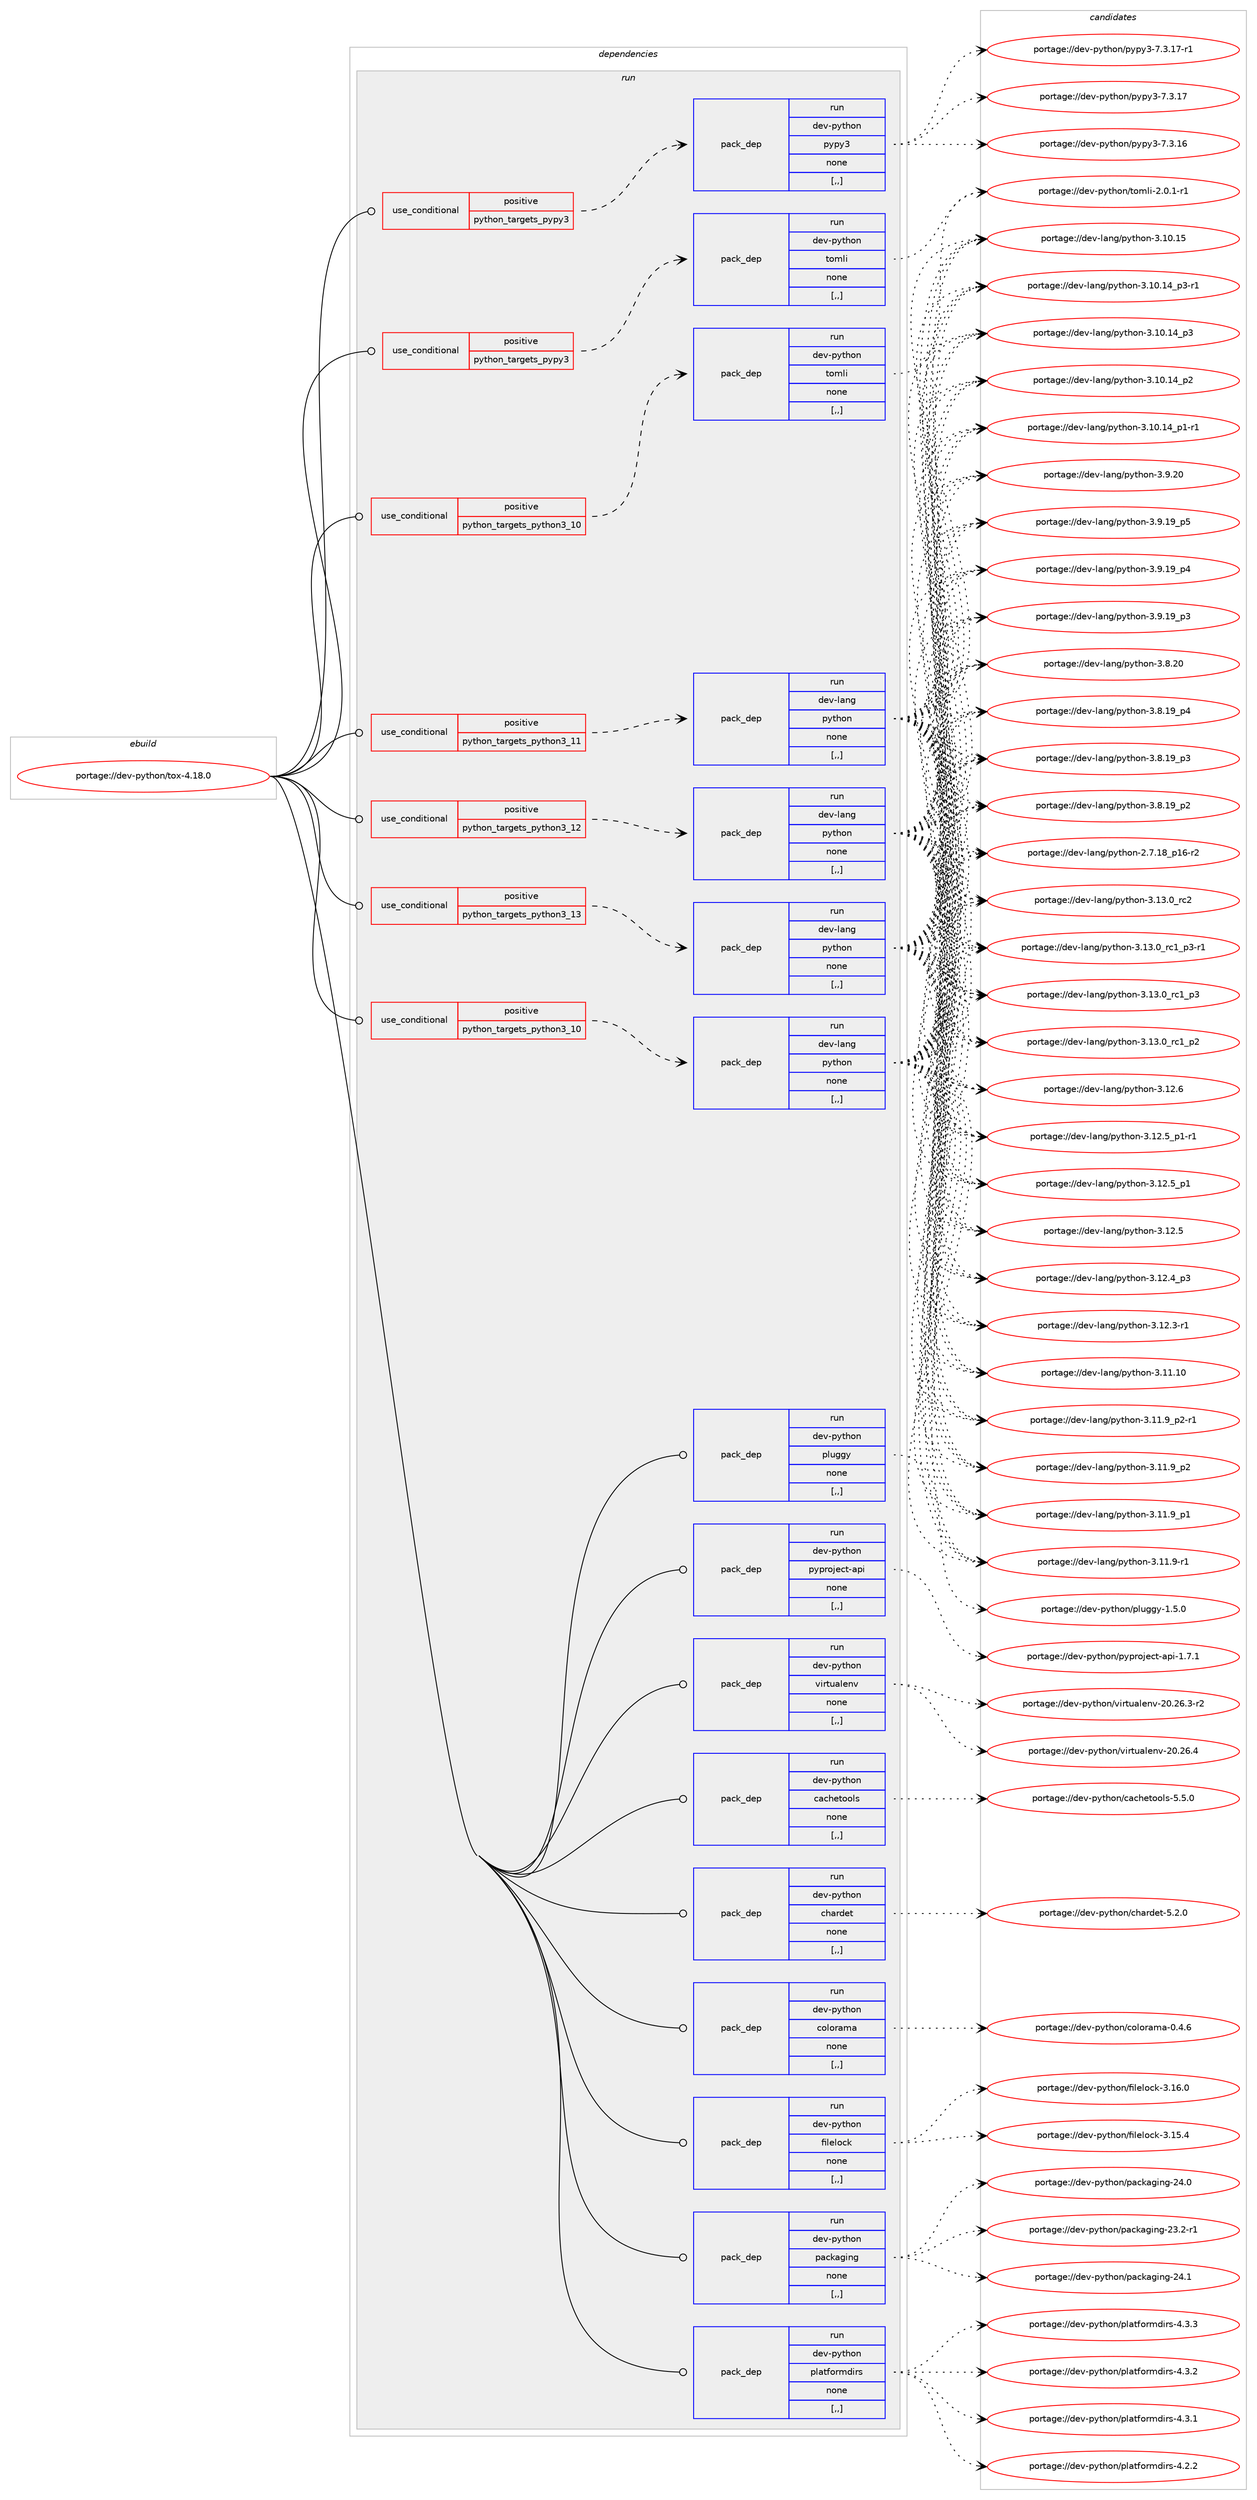 digraph prolog {

# *************
# Graph options
# *************

newrank=true;
concentrate=true;
compound=true;
graph [rankdir=LR,fontname=Helvetica,fontsize=10,ranksep=1.5];#, ranksep=2.5, nodesep=0.2];
edge  [arrowhead=vee];
node  [fontname=Helvetica,fontsize=10];

# **********
# The ebuild
# **********

subgraph cluster_leftcol {
color=gray;
label=<<i>ebuild</i>>;
id [label="portage://dev-python/tox-4.18.0", color=red, width=4, href="../dev-python/tox-4.18.0.svg"];
}

# ****************
# The dependencies
# ****************

subgraph cluster_midcol {
color=gray;
label=<<i>dependencies</i>>;
subgraph cluster_compile {
fillcolor="#eeeeee";
style=filled;
label=<<i>compile</i>>;
}
subgraph cluster_compileandrun {
fillcolor="#eeeeee";
style=filled;
label=<<i>compile and run</i>>;
}
subgraph cluster_run {
fillcolor="#eeeeee";
style=filled;
label=<<i>run</i>>;
subgraph cond171259 {
dependency661306 [label=<<TABLE BORDER="0" CELLBORDER="1" CELLSPACING="0" CELLPADDING="4"><TR><TD ROWSPAN="3" CELLPADDING="10">use_conditional</TD></TR><TR><TD>positive</TD></TR><TR><TD>python_targets_pypy3</TD></TR></TABLE>>, shape=none, color=red];
subgraph pack485181 {
dependency661307 [label=<<TABLE BORDER="0" CELLBORDER="1" CELLSPACING="0" CELLPADDING="4" WIDTH="220"><TR><TD ROWSPAN="6" CELLPADDING="30">pack_dep</TD></TR><TR><TD WIDTH="110">run</TD></TR><TR><TD>dev-python</TD></TR><TR><TD>pypy3</TD></TR><TR><TD>none</TD></TR><TR><TD>[,,]</TD></TR></TABLE>>, shape=none, color=blue];
}
dependency661306:e -> dependency661307:w [weight=20,style="dashed",arrowhead="vee"];
}
id:e -> dependency661306:w [weight=20,style="solid",arrowhead="odot"];
subgraph cond171260 {
dependency661308 [label=<<TABLE BORDER="0" CELLBORDER="1" CELLSPACING="0" CELLPADDING="4"><TR><TD ROWSPAN="3" CELLPADDING="10">use_conditional</TD></TR><TR><TD>positive</TD></TR><TR><TD>python_targets_pypy3</TD></TR></TABLE>>, shape=none, color=red];
subgraph pack485182 {
dependency661309 [label=<<TABLE BORDER="0" CELLBORDER="1" CELLSPACING="0" CELLPADDING="4" WIDTH="220"><TR><TD ROWSPAN="6" CELLPADDING="30">pack_dep</TD></TR><TR><TD WIDTH="110">run</TD></TR><TR><TD>dev-python</TD></TR><TR><TD>tomli</TD></TR><TR><TD>none</TD></TR><TR><TD>[,,]</TD></TR></TABLE>>, shape=none, color=blue];
}
dependency661308:e -> dependency661309:w [weight=20,style="dashed",arrowhead="vee"];
}
id:e -> dependency661308:w [weight=20,style="solid",arrowhead="odot"];
subgraph cond171261 {
dependency661310 [label=<<TABLE BORDER="0" CELLBORDER="1" CELLSPACING="0" CELLPADDING="4"><TR><TD ROWSPAN="3" CELLPADDING="10">use_conditional</TD></TR><TR><TD>positive</TD></TR><TR><TD>python_targets_python3_10</TD></TR></TABLE>>, shape=none, color=red];
subgraph pack485183 {
dependency661311 [label=<<TABLE BORDER="0" CELLBORDER="1" CELLSPACING="0" CELLPADDING="4" WIDTH="220"><TR><TD ROWSPAN="6" CELLPADDING="30">pack_dep</TD></TR><TR><TD WIDTH="110">run</TD></TR><TR><TD>dev-lang</TD></TR><TR><TD>python</TD></TR><TR><TD>none</TD></TR><TR><TD>[,,]</TD></TR></TABLE>>, shape=none, color=blue];
}
dependency661310:e -> dependency661311:w [weight=20,style="dashed",arrowhead="vee"];
}
id:e -> dependency661310:w [weight=20,style="solid",arrowhead="odot"];
subgraph cond171262 {
dependency661312 [label=<<TABLE BORDER="0" CELLBORDER="1" CELLSPACING="0" CELLPADDING="4"><TR><TD ROWSPAN="3" CELLPADDING="10">use_conditional</TD></TR><TR><TD>positive</TD></TR><TR><TD>python_targets_python3_10</TD></TR></TABLE>>, shape=none, color=red];
subgraph pack485184 {
dependency661313 [label=<<TABLE BORDER="0" CELLBORDER="1" CELLSPACING="0" CELLPADDING="4" WIDTH="220"><TR><TD ROWSPAN="6" CELLPADDING="30">pack_dep</TD></TR><TR><TD WIDTH="110">run</TD></TR><TR><TD>dev-python</TD></TR><TR><TD>tomli</TD></TR><TR><TD>none</TD></TR><TR><TD>[,,]</TD></TR></TABLE>>, shape=none, color=blue];
}
dependency661312:e -> dependency661313:w [weight=20,style="dashed",arrowhead="vee"];
}
id:e -> dependency661312:w [weight=20,style="solid",arrowhead="odot"];
subgraph cond171263 {
dependency661314 [label=<<TABLE BORDER="0" CELLBORDER="1" CELLSPACING="0" CELLPADDING="4"><TR><TD ROWSPAN="3" CELLPADDING="10">use_conditional</TD></TR><TR><TD>positive</TD></TR><TR><TD>python_targets_python3_11</TD></TR></TABLE>>, shape=none, color=red];
subgraph pack485185 {
dependency661315 [label=<<TABLE BORDER="0" CELLBORDER="1" CELLSPACING="0" CELLPADDING="4" WIDTH="220"><TR><TD ROWSPAN="6" CELLPADDING="30">pack_dep</TD></TR><TR><TD WIDTH="110">run</TD></TR><TR><TD>dev-lang</TD></TR><TR><TD>python</TD></TR><TR><TD>none</TD></TR><TR><TD>[,,]</TD></TR></TABLE>>, shape=none, color=blue];
}
dependency661314:e -> dependency661315:w [weight=20,style="dashed",arrowhead="vee"];
}
id:e -> dependency661314:w [weight=20,style="solid",arrowhead="odot"];
subgraph cond171264 {
dependency661316 [label=<<TABLE BORDER="0" CELLBORDER="1" CELLSPACING="0" CELLPADDING="4"><TR><TD ROWSPAN="3" CELLPADDING="10">use_conditional</TD></TR><TR><TD>positive</TD></TR><TR><TD>python_targets_python3_12</TD></TR></TABLE>>, shape=none, color=red];
subgraph pack485186 {
dependency661317 [label=<<TABLE BORDER="0" CELLBORDER="1" CELLSPACING="0" CELLPADDING="4" WIDTH="220"><TR><TD ROWSPAN="6" CELLPADDING="30">pack_dep</TD></TR><TR><TD WIDTH="110">run</TD></TR><TR><TD>dev-lang</TD></TR><TR><TD>python</TD></TR><TR><TD>none</TD></TR><TR><TD>[,,]</TD></TR></TABLE>>, shape=none, color=blue];
}
dependency661316:e -> dependency661317:w [weight=20,style="dashed",arrowhead="vee"];
}
id:e -> dependency661316:w [weight=20,style="solid",arrowhead="odot"];
subgraph cond171265 {
dependency661318 [label=<<TABLE BORDER="0" CELLBORDER="1" CELLSPACING="0" CELLPADDING="4"><TR><TD ROWSPAN="3" CELLPADDING="10">use_conditional</TD></TR><TR><TD>positive</TD></TR><TR><TD>python_targets_python3_13</TD></TR></TABLE>>, shape=none, color=red];
subgraph pack485187 {
dependency661319 [label=<<TABLE BORDER="0" CELLBORDER="1" CELLSPACING="0" CELLPADDING="4" WIDTH="220"><TR><TD ROWSPAN="6" CELLPADDING="30">pack_dep</TD></TR><TR><TD WIDTH="110">run</TD></TR><TR><TD>dev-lang</TD></TR><TR><TD>python</TD></TR><TR><TD>none</TD></TR><TR><TD>[,,]</TD></TR></TABLE>>, shape=none, color=blue];
}
dependency661318:e -> dependency661319:w [weight=20,style="dashed",arrowhead="vee"];
}
id:e -> dependency661318:w [weight=20,style="solid",arrowhead="odot"];
subgraph pack485188 {
dependency661320 [label=<<TABLE BORDER="0" CELLBORDER="1" CELLSPACING="0" CELLPADDING="4" WIDTH="220"><TR><TD ROWSPAN="6" CELLPADDING="30">pack_dep</TD></TR><TR><TD WIDTH="110">run</TD></TR><TR><TD>dev-python</TD></TR><TR><TD>cachetools</TD></TR><TR><TD>none</TD></TR><TR><TD>[,,]</TD></TR></TABLE>>, shape=none, color=blue];
}
id:e -> dependency661320:w [weight=20,style="solid",arrowhead="odot"];
subgraph pack485189 {
dependency661321 [label=<<TABLE BORDER="0" CELLBORDER="1" CELLSPACING="0" CELLPADDING="4" WIDTH="220"><TR><TD ROWSPAN="6" CELLPADDING="30">pack_dep</TD></TR><TR><TD WIDTH="110">run</TD></TR><TR><TD>dev-python</TD></TR><TR><TD>chardet</TD></TR><TR><TD>none</TD></TR><TR><TD>[,,]</TD></TR></TABLE>>, shape=none, color=blue];
}
id:e -> dependency661321:w [weight=20,style="solid",arrowhead="odot"];
subgraph pack485190 {
dependency661322 [label=<<TABLE BORDER="0" CELLBORDER="1" CELLSPACING="0" CELLPADDING="4" WIDTH="220"><TR><TD ROWSPAN="6" CELLPADDING="30">pack_dep</TD></TR><TR><TD WIDTH="110">run</TD></TR><TR><TD>dev-python</TD></TR><TR><TD>colorama</TD></TR><TR><TD>none</TD></TR><TR><TD>[,,]</TD></TR></TABLE>>, shape=none, color=blue];
}
id:e -> dependency661322:w [weight=20,style="solid",arrowhead="odot"];
subgraph pack485191 {
dependency661323 [label=<<TABLE BORDER="0" CELLBORDER="1" CELLSPACING="0" CELLPADDING="4" WIDTH="220"><TR><TD ROWSPAN="6" CELLPADDING="30">pack_dep</TD></TR><TR><TD WIDTH="110">run</TD></TR><TR><TD>dev-python</TD></TR><TR><TD>filelock</TD></TR><TR><TD>none</TD></TR><TR><TD>[,,]</TD></TR></TABLE>>, shape=none, color=blue];
}
id:e -> dependency661323:w [weight=20,style="solid",arrowhead="odot"];
subgraph pack485192 {
dependency661324 [label=<<TABLE BORDER="0" CELLBORDER="1" CELLSPACING="0" CELLPADDING="4" WIDTH="220"><TR><TD ROWSPAN="6" CELLPADDING="30">pack_dep</TD></TR><TR><TD WIDTH="110">run</TD></TR><TR><TD>dev-python</TD></TR><TR><TD>packaging</TD></TR><TR><TD>none</TD></TR><TR><TD>[,,]</TD></TR></TABLE>>, shape=none, color=blue];
}
id:e -> dependency661324:w [weight=20,style="solid",arrowhead="odot"];
subgraph pack485193 {
dependency661325 [label=<<TABLE BORDER="0" CELLBORDER="1" CELLSPACING="0" CELLPADDING="4" WIDTH="220"><TR><TD ROWSPAN="6" CELLPADDING="30">pack_dep</TD></TR><TR><TD WIDTH="110">run</TD></TR><TR><TD>dev-python</TD></TR><TR><TD>platformdirs</TD></TR><TR><TD>none</TD></TR><TR><TD>[,,]</TD></TR></TABLE>>, shape=none, color=blue];
}
id:e -> dependency661325:w [weight=20,style="solid",arrowhead="odot"];
subgraph pack485194 {
dependency661326 [label=<<TABLE BORDER="0" CELLBORDER="1" CELLSPACING="0" CELLPADDING="4" WIDTH="220"><TR><TD ROWSPAN="6" CELLPADDING="30">pack_dep</TD></TR><TR><TD WIDTH="110">run</TD></TR><TR><TD>dev-python</TD></TR><TR><TD>pluggy</TD></TR><TR><TD>none</TD></TR><TR><TD>[,,]</TD></TR></TABLE>>, shape=none, color=blue];
}
id:e -> dependency661326:w [weight=20,style="solid",arrowhead="odot"];
subgraph pack485195 {
dependency661327 [label=<<TABLE BORDER="0" CELLBORDER="1" CELLSPACING="0" CELLPADDING="4" WIDTH="220"><TR><TD ROWSPAN="6" CELLPADDING="30">pack_dep</TD></TR><TR><TD WIDTH="110">run</TD></TR><TR><TD>dev-python</TD></TR><TR><TD>pyproject-api</TD></TR><TR><TD>none</TD></TR><TR><TD>[,,]</TD></TR></TABLE>>, shape=none, color=blue];
}
id:e -> dependency661327:w [weight=20,style="solid",arrowhead="odot"];
subgraph pack485196 {
dependency661328 [label=<<TABLE BORDER="0" CELLBORDER="1" CELLSPACING="0" CELLPADDING="4" WIDTH="220"><TR><TD ROWSPAN="6" CELLPADDING="30">pack_dep</TD></TR><TR><TD WIDTH="110">run</TD></TR><TR><TD>dev-python</TD></TR><TR><TD>virtualenv</TD></TR><TR><TD>none</TD></TR><TR><TD>[,,]</TD></TR></TABLE>>, shape=none, color=blue];
}
id:e -> dependency661328:w [weight=20,style="solid",arrowhead="odot"];
}
}

# **************
# The candidates
# **************

subgraph cluster_choices {
rank=same;
color=gray;
label=<<i>candidates</i>>;

subgraph choice485181 {
color=black;
nodesep=1;
choice100101118451121211161041111104711212111212151455546514649554511449 [label="portage://dev-python/pypy3-7.3.17-r1", color=red, width=4,href="../dev-python/pypy3-7.3.17-r1.svg"];
choice10010111845112121116104111110471121211121215145554651464955 [label="portage://dev-python/pypy3-7.3.17", color=red, width=4,href="../dev-python/pypy3-7.3.17.svg"];
choice10010111845112121116104111110471121211121215145554651464954 [label="portage://dev-python/pypy3-7.3.16", color=red, width=4,href="../dev-python/pypy3-7.3.16.svg"];
dependency661307:e -> choice100101118451121211161041111104711212111212151455546514649554511449:w [style=dotted,weight="100"];
dependency661307:e -> choice10010111845112121116104111110471121211121215145554651464955:w [style=dotted,weight="100"];
dependency661307:e -> choice10010111845112121116104111110471121211121215145554651464954:w [style=dotted,weight="100"];
}
subgraph choice485182 {
color=black;
nodesep=1;
choice10010111845112121116104111110471161111091081054550464846494511449 [label="portage://dev-python/tomli-2.0.1-r1", color=red, width=4,href="../dev-python/tomli-2.0.1-r1.svg"];
dependency661309:e -> choice10010111845112121116104111110471161111091081054550464846494511449:w [style=dotted,weight="100"];
}
subgraph choice485183 {
color=black;
nodesep=1;
choice10010111845108971101034711212111610411111045514649514648951149950 [label="portage://dev-lang/python-3.13.0_rc2", color=red, width=4,href="../dev-lang/python-3.13.0_rc2.svg"];
choice1001011184510897110103471121211161041111104551464951464895114994995112514511449 [label="portage://dev-lang/python-3.13.0_rc1_p3-r1", color=red, width=4,href="../dev-lang/python-3.13.0_rc1_p3-r1.svg"];
choice100101118451089711010347112121116104111110455146495146489511499499511251 [label="portage://dev-lang/python-3.13.0_rc1_p3", color=red, width=4,href="../dev-lang/python-3.13.0_rc1_p3.svg"];
choice100101118451089711010347112121116104111110455146495146489511499499511250 [label="portage://dev-lang/python-3.13.0_rc1_p2", color=red, width=4,href="../dev-lang/python-3.13.0_rc1_p2.svg"];
choice10010111845108971101034711212111610411111045514649504654 [label="portage://dev-lang/python-3.12.6", color=red, width=4,href="../dev-lang/python-3.12.6.svg"];
choice1001011184510897110103471121211161041111104551464950465395112494511449 [label="portage://dev-lang/python-3.12.5_p1-r1", color=red, width=4,href="../dev-lang/python-3.12.5_p1-r1.svg"];
choice100101118451089711010347112121116104111110455146495046539511249 [label="portage://dev-lang/python-3.12.5_p1", color=red, width=4,href="../dev-lang/python-3.12.5_p1.svg"];
choice10010111845108971101034711212111610411111045514649504653 [label="portage://dev-lang/python-3.12.5", color=red, width=4,href="../dev-lang/python-3.12.5.svg"];
choice100101118451089711010347112121116104111110455146495046529511251 [label="portage://dev-lang/python-3.12.4_p3", color=red, width=4,href="../dev-lang/python-3.12.4_p3.svg"];
choice100101118451089711010347112121116104111110455146495046514511449 [label="portage://dev-lang/python-3.12.3-r1", color=red, width=4,href="../dev-lang/python-3.12.3-r1.svg"];
choice1001011184510897110103471121211161041111104551464949464948 [label="portage://dev-lang/python-3.11.10", color=red, width=4,href="../dev-lang/python-3.11.10.svg"];
choice1001011184510897110103471121211161041111104551464949465795112504511449 [label="portage://dev-lang/python-3.11.9_p2-r1", color=red, width=4,href="../dev-lang/python-3.11.9_p2-r1.svg"];
choice100101118451089711010347112121116104111110455146494946579511250 [label="portage://dev-lang/python-3.11.9_p2", color=red, width=4,href="../dev-lang/python-3.11.9_p2.svg"];
choice100101118451089711010347112121116104111110455146494946579511249 [label="portage://dev-lang/python-3.11.9_p1", color=red, width=4,href="../dev-lang/python-3.11.9_p1.svg"];
choice100101118451089711010347112121116104111110455146494946574511449 [label="portage://dev-lang/python-3.11.9-r1", color=red, width=4,href="../dev-lang/python-3.11.9-r1.svg"];
choice1001011184510897110103471121211161041111104551464948464953 [label="portage://dev-lang/python-3.10.15", color=red, width=4,href="../dev-lang/python-3.10.15.svg"];
choice100101118451089711010347112121116104111110455146494846495295112514511449 [label="portage://dev-lang/python-3.10.14_p3-r1", color=red, width=4,href="../dev-lang/python-3.10.14_p3-r1.svg"];
choice10010111845108971101034711212111610411111045514649484649529511251 [label="portage://dev-lang/python-3.10.14_p3", color=red, width=4,href="../dev-lang/python-3.10.14_p3.svg"];
choice10010111845108971101034711212111610411111045514649484649529511250 [label="portage://dev-lang/python-3.10.14_p2", color=red, width=4,href="../dev-lang/python-3.10.14_p2.svg"];
choice100101118451089711010347112121116104111110455146494846495295112494511449 [label="portage://dev-lang/python-3.10.14_p1-r1", color=red, width=4,href="../dev-lang/python-3.10.14_p1-r1.svg"];
choice10010111845108971101034711212111610411111045514657465048 [label="portage://dev-lang/python-3.9.20", color=red, width=4,href="../dev-lang/python-3.9.20.svg"];
choice100101118451089711010347112121116104111110455146574649579511253 [label="portage://dev-lang/python-3.9.19_p5", color=red, width=4,href="../dev-lang/python-3.9.19_p5.svg"];
choice100101118451089711010347112121116104111110455146574649579511252 [label="portage://dev-lang/python-3.9.19_p4", color=red, width=4,href="../dev-lang/python-3.9.19_p4.svg"];
choice100101118451089711010347112121116104111110455146574649579511251 [label="portage://dev-lang/python-3.9.19_p3", color=red, width=4,href="../dev-lang/python-3.9.19_p3.svg"];
choice10010111845108971101034711212111610411111045514656465048 [label="portage://dev-lang/python-3.8.20", color=red, width=4,href="../dev-lang/python-3.8.20.svg"];
choice100101118451089711010347112121116104111110455146564649579511252 [label="portage://dev-lang/python-3.8.19_p4", color=red, width=4,href="../dev-lang/python-3.8.19_p4.svg"];
choice100101118451089711010347112121116104111110455146564649579511251 [label="portage://dev-lang/python-3.8.19_p3", color=red, width=4,href="../dev-lang/python-3.8.19_p3.svg"];
choice100101118451089711010347112121116104111110455146564649579511250 [label="portage://dev-lang/python-3.8.19_p2", color=red, width=4,href="../dev-lang/python-3.8.19_p2.svg"];
choice100101118451089711010347112121116104111110455046554649569511249544511450 [label="portage://dev-lang/python-2.7.18_p16-r2", color=red, width=4,href="../dev-lang/python-2.7.18_p16-r2.svg"];
dependency661311:e -> choice10010111845108971101034711212111610411111045514649514648951149950:w [style=dotted,weight="100"];
dependency661311:e -> choice1001011184510897110103471121211161041111104551464951464895114994995112514511449:w [style=dotted,weight="100"];
dependency661311:e -> choice100101118451089711010347112121116104111110455146495146489511499499511251:w [style=dotted,weight="100"];
dependency661311:e -> choice100101118451089711010347112121116104111110455146495146489511499499511250:w [style=dotted,weight="100"];
dependency661311:e -> choice10010111845108971101034711212111610411111045514649504654:w [style=dotted,weight="100"];
dependency661311:e -> choice1001011184510897110103471121211161041111104551464950465395112494511449:w [style=dotted,weight="100"];
dependency661311:e -> choice100101118451089711010347112121116104111110455146495046539511249:w [style=dotted,weight="100"];
dependency661311:e -> choice10010111845108971101034711212111610411111045514649504653:w [style=dotted,weight="100"];
dependency661311:e -> choice100101118451089711010347112121116104111110455146495046529511251:w [style=dotted,weight="100"];
dependency661311:e -> choice100101118451089711010347112121116104111110455146495046514511449:w [style=dotted,weight="100"];
dependency661311:e -> choice1001011184510897110103471121211161041111104551464949464948:w [style=dotted,weight="100"];
dependency661311:e -> choice1001011184510897110103471121211161041111104551464949465795112504511449:w [style=dotted,weight="100"];
dependency661311:e -> choice100101118451089711010347112121116104111110455146494946579511250:w [style=dotted,weight="100"];
dependency661311:e -> choice100101118451089711010347112121116104111110455146494946579511249:w [style=dotted,weight="100"];
dependency661311:e -> choice100101118451089711010347112121116104111110455146494946574511449:w [style=dotted,weight="100"];
dependency661311:e -> choice1001011184510897110103471121211161041111104551464948464953:w [style=dotted,weight="100"];
dependency661311:e -> choice100101118451089711010347112121116104111110455146494846495295112514511449:w [style=dotted,weight="100"];
dependency661311:e -> choice10010111845108971101034711212111610411111045514649484649529511251:w [style=dotted,weight="100"];
dependency661311:e -> choice10010111845108971101034711212111610411111045514649484649529511250:w [style=dotted,weight="100"];
dependency661311:e -> choice100101118451089711010347112121116104111110455146494846495295112494511449:w [style=dotted,weight="100"];
dependency661311:e -> choice10010111845108971101034711212111610411111045514657465048:w [style=dotted,weight="100"];
dependency661311:e -> choice100101118451089711010347112121116104111110455146574649579511253:w [style=dotted,weight="100"];
dependency661311:e -> choice100101118451089711010347112121116104111110455146574649579511252:w [style=dotted,weight="100"];
dependency661311:e -> choice100101118451089711010347112121116104111110455146574649579511251:w [style=dotted,weight="100"];
dependency661311:e -> choice10010111845108971101034711212111610411111045514656465048:w [style=dotted,weight="100"];
dependency661311:e -> choice100101118451089711010347112121116104111110455146564649579511252:w [style=dotted,weight="100"];
dependency661311:e -> choice100101118451089711010347112121116104111110455146564649579511251:w [style=dotted,weight="100"];
dependency661311:e -> choice100101118451089711010347112121116104111110455146564649579511250:w [style=dotted,weight="100"];
dependency661311:e -> choice100101118451089711010347112121116104111110455046554649569511249544511450:w [style=dotted,weight="100"];
}
subgraph choice485184 {
color=black;
nodesep=1;
choice10010111845112121116104111110471161111091081054550464846494511449 [label="portage://dev-python/tomli-2.0.1-r1", color=red, width=4,href="../dev-python/tomli-2.0.1-r1.svg"];
dependency661313:e -> choice10010111845112121116104111110471161111091081054550464846494511449:w [style=dotted,weight="100"];
}
subgraph choice485185 {
color=black;
nodesep=1;
choice10010111845108971101034711212111610411111045514649514648951149950 [label="portage://dev-lang/python-3.13.0_rc2", color=red, width=4,href="../dev-lang/python-3.13.0_rc2.svg"];
choice1001011184510897110103471121211161041111104551464951464895114994995112514511449 [label="portage://dev-lang/python-3.13.0_rc1_p3-r1", color=red, width=4,href="../dev-lang/python-3.13.0_rc1_p3-r1.svg"];
choice100101118451089711010347112121116104111110455146495146489511499499511251 [label="portage://dev-lang/python-3.13.0_rc1_p3", color=red, width=4,href="../dev-lang/python-3.13.0_rc1_p3.svg"];
choice100101118451089711010347112121116104111110455146495146489511499499511250 [label="portage://dev-lang/python-3.13.0_rc1_p2", color=red, width=4,href="../dev-lang/python-3.13.0_rc1_p2.svg"];
choice10010111845108971101034711212111610411111045514649504654 [label="portage://dev-lang/python-3.12.6", color=red, width=4,href="../dev-lang/python-3.12.6.svg"];
choice1001011184510897110103471121211161041111104551464950465395112494511449 [label="portage://dev-lang/python-3.12.5_p1-r1", color=red, width=4,href="../dev-lang/python-3.12.5_p1-r1.svg"];
choice100101118451089711010347112121116104111110455146495046539511249 [label="portage://dev-lang/python-3.12.5_p1", color=red, width=4,href="../dev-lang/python-3.12.5_p1.svg"];
choice10010111845108971101034711212111610411111045514649504653 [label="portage://dev-lang/python-3.12.5", color=red, width=4,href="../dev-lang/python-3.12.5.svg"];
choice100101118451089711010347112121116104111110455146495046529511251 [label="portage://dev-lang/python-3.12.4_p3", color=red, width=4,href="../dev-lang/python-3.12.4_p3.svg"];
choice100101118451089711010347112121116104111110455146495046514511449 [label="portage://dev-lang/python-3.12.3-r1", color=red, width=4,href="../dev-lang/python-3.12.3-r1.svg"];
choice1001011184510897110103471121211161041111104551464949464948 [label="portage://dev-lang/python-3.11.10", color=red, width=4,href="../dev-lang/python-3.11.10.svg"];
choice1001011184510897110103471121211161041111104551464949465795112504511449 [label="portage://dev-lang/python-3.11.9_p2-r1", color=red, width=4,href="../dev-lang/python-3.11.9_p2-r1.svg"];
choice100101118451089711010347112121116104111110455146494946579511250 [label="portage://dev-lang/python-3.11.9_p2", color=red, width=4,href="../dev-lang/python-3.11.9_p2.svg"];
choice100101118451089711010347112121116104111110455146494946579511249 [label="portage://dev-lang/python-3.11.9_p1", color=red, width=4,href="../dev-lang/python-3.11.9_p1.svg"];
choice100101118451089711010347112121116104111110455146494946574511449 [label="portage://dev-lang/python-3.11.9-r1", color=red, width=4,href="../dev-lang/python-3.11.9-r1.svg"];
choice1001011184510897110103471121211161041111104551464948464953 [label="portage://dev-lang/python-3.10.15", color=red, width=4,href="../dev-lang/python-3.10.15.svg"];
choice100101118451089711010347112121116104111110455146494846495295112514511449 [label="portage://dev-lang/python-3.10.14_p3-r1", color=red, width=4,href="../dev-lang/python-3.10.14_p3-r1.svg"];
choice10010111845108971101034711212111610411111045514649484649529511251 [label="portage://dev-lang/python-3.10.14_p3", color=red, width=4,href="../dev-lang/python-3.10.14_p3.svg"];
choice10010111845108971101034711212111610411111045514649484649529511250 [label="portage://dev-lang/python-3.10.14_p2", color=red, width=4,href="../dev-lang/python-3.10.14_p2.svg"];
choice100101118451089711010347112121116104111110455146494846495295112494511449 [label="portage://dev-lang/python-3.10.14_p1-r1", color=red, width=4,href="../dev-lang/python-3.10.14_p1-r1.svg"];
choice10010111845108971101034711212111610411111045514657465048 [label="portage://dev-lang/python-3.9.20", color=red, width=4,href="../dev-lang/python-3.9.20.svg"];
choice100101118451089711010347112121116104111110455146574649579511253 [label="portage://dev-lang/python-3.9.19_p5", color=red, width=4,href="../dev-lang/python-3.9.19_p5.svg"];
choice100101118451089711010347112121116104111110455146574649579511252 [label="portage://dev-lang/python-3.9.19_p4", color=red, width=4,href="../dev-lang/python-3.9.19_p4.svg"];
choice100101118451089711010347112121116104111110455146574649579511251 [label="portage://dev-lang/python-3.9.19_p3", color=red, width=4,href="../dev-lang/python-3.9.19_p3.svg"];
choice10010111845108971101034711212111610411111045514656465048 [label="portage://dev-lang/python-3.8.20", color=red, width=4,href="../dev-lang/python-3.8.20.svg"];
choice100101118451089711010347112121116104111110455146564649579511252 [label="portage://dev-lang/python-3.8.19_p4", color=red, width=4,href="../dev-lang/python-3.8.19_p4.svg"];
choice100101118451089711010347112121116104111110455146564649579511251 [label="portage://dev-lang/python-3.8.19_p3", color=red, width=4,href="../dev-lang/python-3.8.19_p3.svg"];
choice100101118451089711010347112121116104111110455146564649579511250 [label="portage://dev-lang/python-3.8.19_p2", color=red, width=4,href="../dev-lang/python-3.8.19_p2.svg"];
choice100101118451089711010347112121116104111110455046554649569511249544511450 [label="portage://dev-lang/python-2.7.18_p16-r2", color=red, width=4,href="../dev-lang/python-2.7.18_p16-r2.svg"];
dependency661315:e -> choice10010111845108971101034711212111610411111045514649514648951149950:w [style=dotted,weight="100"];
dependency661315:e -> choice1001011184510897110103471121211161041111104551464951464895114994995112514511449:w [style=dotted,weight="100"];
dependency661315:e -> choice100101118451089711010347112121116104111110455146495146489511499499511251:w [style=dotted,weight="100"];
dependency661315:e -> choice100101118451089711010347112121116104111110455146495146489511499499511250:w [style=dotted,weight="100"];
dependency661315:e -> choice10010111845108971101034711212111610411111045514649504654:w [style=dotted,weight="100"];
dependency661315:e -> choice1001011184510897110103471121211161041111104551464950465395112494511449:w [style=dotted,weight="100"];
dependency661315:e -> choice100101118451089711010347112121116104111110455146495046539511249:w [style=dotted,weight="100"];
dependency661315:e -> choice10010111845108971101034711212111610411111045514649504653:w [style=dotted,weight="100"];
dependency661315:e -> choice100101118451089711010347112121116104111110455146495046529511251:w [style=dotted,weight="100"];
dependency661315:e -> choice100101118451089711010347112121116104111110455146495046514511449:w [style=dotted,weight="100"];
dependency661315:e -> choice1001011184510897110103471121211161041111104551464949464948:w [style=dotted,weight="100"];
dependency661315:e -> choice1001011184510897110103471121211161041111104551464949465795112504511449:w [style=dotted,weight="100"];
dependency661315:e -> choice100101118451089711010347112121116104111110455146494946579511250:w [style=dotted,weight="100"];
dependency661315:e -> choice100101118451089711010347112121116104111110455146494946579511249:w [style=dotted,weight="100"];
dependency661315:e -> choice100101118451089711010347112121116104111110455146494946574511449:w [style=dotted,weight="100"];
dependency661315:e -> choice1001011184510897110103471121211161041111104551464948464953:w [style=dotted,weight="100"];
dependency661315:e -> choice100101118451089711010347112121116104111110455146494846495295112514511449:w [style=dotted,weight="100"];
dependency661315:e -> choice10010111845108971101034711212111610411111045514649484649529511251:w [style=dotted,weight="100"];
dependency661315:e -> choice10010111845108971101034711212111610411111045514649484649529511250:w [style=dotted,weight="100"];
dependency661315:e -> choice100101118451089711010347112121116104111110455146494846495295112494511449:w [style=dotted,weight="100"];
dependency661315:e -> choice10010111845108971101034711212111610411111045514657465048:w [style=dotted,weight="100"];
dependency661315:e -> choice100101118451089711010347112121116104111110455146574649579511253:w [style=dotted,weight="100"];
dependency661315:e -> choice100101118451089711010347112121116104111110455146574649579511252:w [style=dotted,weight="100"];
dependency661315:e -> choice100101118451089711010347112121116104111110455146574649579511251:w [style=dotted,weight="100"];
dependency661315:e -> choice10010111845108971101034711212111610411111045514656465048:w [style=dotted,weight="100"];
dependency661315:e -> choice100101118451089711010347112121116104111110455146564649579511252:w [style=dotted,weight="100"];
dependency661315:e -> choice100101118451089711010347112121116104111110455146564649579511251:w [style=dotted,weight="100"];
dependency661315:e -> choice100101118451089711010347112121116104111110455146564649579511250:w [style=dotted,weight="100"];
dependency661315:e -> choice100101118451089711010347112121116104111110455046554649569511249544511450:w [style=dotted,weight="100"];
}
subgraph choice485186 {
color=black;
nodesep=1;
choice10010111845108971101034711212111610411111045514649514648951149950 [label="portage://dev-lang/python-3.13.0_rc2", color=red, width=4,href="../dev-lang/python-3.13.0_rc2.svg"];
choice1001011184510897110103471121211161041111104551464951464895114994995112514511449 [label="portage://dev-lang/python-3.13.0_rc1_p3-r1", color=red, width=4,href="../dev-lang/python-3.13.0_rc1_p3-r1.svg"];
choice100101118451089711010347112121116104111110455146495146489511499499511251 [label="portage://dev-lang/python-3.13.0_rc1_p3", color=red, width=4,href="../dev-lang/python-3.13.0_rc1_p3.svg"];
choice100101118451089711010347112121116104111110455146495146489511499499511250 [label="portage://dev-lang/python-3.13.0_rc1_p2", color=red, width=4,href="../dev-lang/python-3.13.0_rc1_p2.svg"];
choice10010111845108971101034711212111610411111045514649504654 [label="portage://dev-lang/python-3.12.6", color=red, width=4,href="../dev-lang/python-3.12.6.svg"];
choice1001011184510897110103471121211161041111104551464950465395112494511449 [label="portage://dev-lang/python-3.12.5_p1-r1", color=red, width=4,href="../dev-lang/python-3.12.5_p1-r1.svg"];
choice100101118451089711010347112121116104111110455146495046539511249 [label="portage://dev-lang/python-3.12.5_p1", color=red, width=4,href="../dev-lang/python-3.12.5_p1.svg"];
choice10010111845108971101034711212111610411111045514649504653 [label="portage://dev-lang/python-3.12.5", color=red, width=4,href="../dev-lang/python-3.12.5.svg"];
choice100101118451089711010347112121116104111110455146495046529511251 [label="portage://dev-lang/python-3.12.4_p3", color=red, width=4,href="../dev-lang/python-3.12.4_p3.svg"];
choice100101118451089711010347112121116104111110455146495046514511449 [label="portage://dev-lang/python-3.12.3-r1", color=red, width=4,href="../dev-lang/python-3.12.3-r1.svg"];
choice1001011184510897110103471121211161041111104551464949464948 [label="portage://dev-lang/python-3.11.10", color=red, width=4,href="../dev-lang/python-3.11.10.svg"];
choice1001011184510897110103471121211161041111104551464949465795112504511449 [label="portage://dev-lang/python-3.11.9_p2-r1", color=red, width=4,href="../dev-lang/python-3.11.9_p2-r1.svg"];
choice100101118451089711010347112121116104111110455146494946579511250 [label="portage://dev-lang/python-3.11.9_p2", color=red, width=4,href="../dev-lang/python-3.11.9_p2.svg"];
choice100101118451089711010347112121116104111110455146494946579511249 [label="portage://dev-lang/python-3.11.9_p1", color=red, width=4,href="../dev-lang/python-3.11.9_p1.svg"];
choice100101118451089711010347112121116104111110455146494946574511449 [label="portage://dev-lang/python-3.11.9-r1", color=red, width=4,href="../dev-lang/python-3.11.9-r1.svg"];
choice1001011184510897110103471121211161041111104551464948464953 [label="portage://dev-lang/python-3.10.15", color=red, width=4,href="../dev-lang/python-3.10.15.svg"];
choice100101118451089711010347112121116104111110455146494846495295112514511449 [label="portage://dev-lang/python-3.10.14_p3-r1", color=red, width=4,href="../dev-lang/python-3.10.14_p3-r1.svg"];
choice10010111845108971101034711212111610411111045514649484649529511251 [label="portage://dev-lang/python-3.10.14_p3", color=red, width=4,href="../dev-lang/python-3.10.14_p3.svg"];
choice10010111845108971101034711212111610411111045514649484649529511250 [label="portage://dev-lang/python-3.10.14_p2", color=red, width=4,href="../dev-lang/python-3.10.14_p2.svg"];
choice100101118451089711010347112121116104111110455146494846495295112494511449 [label="portage://dev-lang/python-3.10.14_p1-r1", color=red, width=4,href="../dev-lang/python-3.10.14_p1-r1.svg"];
choice10010111845108971101034711212111610411111045514657465048 [label="portage://dev-lang/python-3.9.20", color=red, width=4,href="../dev-lang/python-3.9.20.svg"];
choice100101118451089711010347112121116104111110455146574649579511253 [label="portage://dev-lang/python-3.9.19_p5", color=red, width=4,href="../dev-lang/python-3.9.19_p5.svg"];
choice100101118451089711010347112121116104111110455146574649579511252 [label="portage://dev-lang/python-3.9.19_p4", color=red, width=4,href="../dev-lang/python-3.9.19_p4.svg"];
choice100101118451089711010347112121116104111110455146574649579511251 [label="portage://dev-lang/python-3.9.19_p3", color=red, width=4,href="../dev-lang/python-3.9.19_p3.svg"];
choice10010111845108971101034711212111610411111045514656465048 [label="portage://dev-lang/python-3.8.20", color=red, width=4,href="../dev-lang/python-3.8.20.svg"];
choice100101118451089711010347112121116104111110455146564649579511252 [label="portage://dev-lang/python-3.8.19_p4", color=red, width=4,href="../dev-lang/python-3.8.19_p4.svg"];
choice100101118451089711010347112121116104111110455146564649579511251 [label="portage://dev-lang/python-3.8.19_p3", color=red, width=4,href="../dev-lang/python-3.8.19_p3.svg"];
choice100101118451089711010347112121116104111110455146564649579511250 [label="portage://dev-lang/python-3.8.19_p2", color=red, width=4,href="../dev-lang/python-3.8.19_p2.svg"];
choice100101118451089711010347112121116104111110455046554649569511249544511450 [label="portage://dev-lang/python-2.7.18_p16-r2", color=red, width=4,href="../dev-lang/python-2.7.18_p16-r2.svg"];
dependency661317:e -> choice10010111845108971101034711212111610411111045514649514648951149950:w [style=dotted,weight="100"];
dependency661317:e -> choice1001011184510897110103471121211161041111104551464951464895114994995112514511449:w [style=dotted,weight="100"];
dependency661317:e -> choice100101118451089711010347112121116104111110455146495146489511499499511251:w [style=dotted,weight="100"];
dependency661317:e -> choice100101118451089711010347112121116104111110455146495146489511499499511250:w [style=dotted,weight="100"];
dependency661317:e -> choice10010111845108971101034711212111610411111045514649504654:w [style=dotted,weight="100"];
dependency661317:e -> choice1001011184510897110103471121211161041111104551464950465395112494511449:w [style=dotted,weight="100"];
dependency661317:e -> choice100101118451089711010347112121116104111110455146495046539511249:w [style=dotted,weight="100"];
dependency661317:e -> choice10010111845108971101034711212111610411111045514649504653:w [style=dotted,weight="100"];
dependency661317:e -> choice100101118451089711010347112121116104111110455146495046529511251:w [style=dotted,weight="100"];
dependency661317:e -> choice100101118451089711010347112121116104111110455146495046514511449:w [style=dotted,weight="100"];
dependency661317:e -> choice1001011184510897110103471121211161041111104551464949464948:w [style=dotted,weight="100"];
dependency661317:e -> choice1001011184510897110103471121211161041111104551464949465795112504511449:w [style=dotted,weight="100"];
dependency661317:e -> choice100101118451089711010347112121116104111110455146494946579511250:w [style=dotted,weight="100"];
dependency661317:e -> choice100101118451089711010347112121116104111110455146494946579511249:w [style=dotted,weight="100"];
dependency661317:e -> choice100101118451089711010347112121116104111110455146494946574511449:w [style=dotted,weight="100"];
dependency661317:e -> choice1001011184510897110103471121211161041111104551464948464953:w [style=dotted,weight="100"];
dependency661317:e -> choice100101118451089711010347112121116104111110455146494846495295112514511449:w [style=dotted,weight="100"];
dependency661317:e -> choice10010111845108971101034711212111610411111045514649484649529511251:w [style=dotted,weight="100"];
dependency661317:e -> choice10010111845108971101034711212111610411111045514649484649529511250:w [style=dotted,weight="100"];
dependency661317:e -> choice100101118451089711010347112121116104111110455146494846495295112494511449:w [style=dotted,weight="100"];
dependency661317:e -> choice10010111845108971101034711212111610411111045514657465048:w [style=dotted,weight="100"];
dependency661317:e -> choice100101118451089711010347112121116104111110455146574649579511253:w [style=dotted,weight="100"];
dependency661317:e -> choice100101118451089711010347112121116104111110455146574649579511252:w [style=dotted,weight="100"];
dependency661317:e -> choice100101118451089711010347112121116104111110455146574649579511251:w [style=dotted,weight="100"];
dependency661317:e -> choice10010111845108971101034711212111610411111045514656465048:w [style=dotted,weight="100"];
dependency661317:e -> choice100101118451089711010347112121116104111110455146564649579511252:w [style=dotted,weight="100"];
dependency661317:e -> choice100101118451089711010347112121116104111110455146564649579511251:w [style=dotted,weight="100"];
dependency661317:e -> choice100101118451089711010347112121116104111110455146564649579511250:w [style=dotted,weight="100"];
dependency661317:e -> choice100101118451089711010347112121116104111110455046554649569511249544511450:w [style=dotted,weight="100"];
}
subgraph choice485187 {
color=black;
nodesep=1;
choice10010111845108971101034711212111610411111045514649514648951149950 [label="portage://dev-lang/python-3.13.0_rc2", color=red, width=4,href="../dev-lang/python-3.13.0_rc2.svg"];
choice1001011184510897110103471121211161041111104551464951464895114994995112514511449 [label="portage://dev-lang/python-3.13.0_rc1_p3-r1", color=red, width=4,href="../dev-lang/python-3.13.0_rc1_p3-r1.svg"];
choice100101118451089711010347112121116104111110455146495146489511499499511251 [label="portage://dev-lang/python-3.13.0_rc1_p3", color=red, width=4,href="../dev-lang/python-3.13.0_rc1_p3.svg"];
choice100101118451089711010347112121116104111110455146495146489511499499511250 [label="portage://dev-lang/python-3.13.0_rc1_p2", color=red, width=4,href="../dev-lang/python-3.13.0_rc1_p2.svg"];
choice10010111845108971101034711212111610411111045514649504654 [label="portage://dev-lang/python-3.12.6", color=red, width=4,href="../dev-lang/python-3.12.6.svg"];
choice1001011184510897110103471121211161041111104551464950465395112494511449 [label="portage://dev-lang/python-3.12.5_p1-r1", color=red, width=4,href="../dev-lang/python-3.12.5_p1-r1.svg"];
choice100101118451089711010347112121116104111110455146495046539511249 [label="portage://dev-lang/python-3.12.5_p1", color=red, width=4,href="../dev-lang/python-3.12.5_p1.svg"];
choice10010111845108971101034711212111610411111045514649504653 [label="portage://dev-lang/python-3.12.5", color=red, width=4,href="../dev-lang/python-3.12.5.svg"];
choice100101118451089711010347112121116104111110455146495046529511251 [label="portage://dev-lang/python-3.12.4_p3", color=red, width=4,href="../dev-lang/python-3.12.4_p3.svg"];
choice100101118451089711010347112121116104111110455146495046514511449 [label="portage://dev-lang/python-3.12.3-r1", color=red, width=4,href="../dev-lang/python-3.12.3-r1.svg"];
choice1001011184510897110103471121211161041111104551464949464948 [label="portage://dev-lang/python-3.11.10", color=red, width=4,href="../dev-lang/python-3.11.10.svg"];
choice1001011184510897110103471121211161041111104551464949465795112504511449 [label="portage://dev-lang/python-3.11.9_p2-r1", color=red, width=4,href="../dev-lang/python-3.11.9_p2-r1.svg"];
choice100101118451089711010347112121116104111110455146494946579511250 [label="portage://dev-lang/python-3.11.9_p2", color=red, width=4,href="../dev-lang/python-3.11.9_p2.svg"];
choice100101118451089711010347112121116104111110455146494946579511249 [label="portage://dev-lang/python-3.11.9_p1", color=red, width=4,href="../dev-lang/python-3.11.9_p1.svg"];
choice100101118451089711010347112121116104111110455146494946574511449 [label="portage://dev-lang/python-3.11.9-r1", color=red, width=4,href="../dev-lang/python-3.11.9-r1.svg"];
choice1001011184510897110103471121211161041111104551464948464953 [label="portage://dev-lang/python-3.10.15", color=red, width=4,href="../dev-lang/python-3.10.15.svg"];
choice100101118451089711010347112121116104111110455146494846495295112514511449 [label="portage://dev-lang/python-3.10.14_p3-r1", color=red, width=4,href="../dev-lang/python-3.10.14_p3-r1.svg"];
choice10010111845108971101034711212111610411111045514649484649529511251 [label="portage://dev-lang/python-3.10.14_p3", color=red, width=4,href="../dev-lang/python-3.10.14_p3.svg"];
choice10010111845108971101034711212111610411111045514649484649529511250 [label="portage://dev-lang/python-3.10.14_p2", color=red, width=4,href="../dev-lang/python-3.10.14_p2.svg"];
choice100101118451089711010347112121116104111110455146494846495295112494511449 [label="portage://dev-lang/python-3.10.14_p1-r1", color=red, width=4,href="../dev-lang/python-3.10.14_p1-r1.svg"];
choice10010111845108971101034711212111610411111045514657465048 [label="portage://dev-lang/python-3.9.20", color=red, width=4,href="../dev-lang/python-3.9.20.svg"];
choice100101118451089711010347112121116104111110455146574649579511253 [label="portage://dev-lang/python-3.9.19_p5", color=red, width=4,href="../dev-lang/python-3.9.19_p5.svg"];
choice100101118451089711010347112121116104111110455146574649579511252 [label="portage://dev-lang/python-3.9.19_p4", color=red, width=4,href="../dev-lang/python-3.9.19_p4.svg"];
choice100101118451089711010347112121116104111110455146574649579511251 [label="portage://dev-lang/python-3.9.19_p3", color=red, width=4,href="../dev-lang/python-3.9.19_p3.svg"];
choice10010111845108971101034711212111610411111045514656465048 [label="portage://dev-lang/python-3.8.20", color=red, width=4,href="../dev-lang/python-3.8.20.svg"];
choice100101118451089711010347112121116104111110455146564649579511252 [label="portage://dev-lang/python-3.8.19_p4", color=red, width=4,href="../dev-lang/python-3.8.19_p4.svg"];
choice100101118451089711010347112121116104111110455146564649579511251 [label="portage://dev-lang/python-3.8.19_p3", color=red, width=4,href="../dev-lang/python-3.8.19_p3.svg"];
choice100101118451089711010347112121116104111110455146564649579511250 [label="portage://dev-lang/python-3.8.19_p2", color=red, width=4,href="../dev-lang/python-3.8.19_p2.svg"];
choice100101118451089711010347112121116104111110455046554649569511249544511450 [label="portage://dev-lang/python-2.7.18_p16-r2", color=red, width=4,href="../dev-lang/python-2.7.18_p16-r2.svg"];
dependency661319:e -> choice10010111845108971101034711212111610411111045514649514648951149950:w [style=dotted,weight="100"];
dependency661319:e -> choice1001011184510897110103471121211161041111104551464951464895114994995112514511449:w [style=dotted,weight="100"];
dependency661319:e -> choice100101118451089711010347112121116104111110455146495146489511499499511251:w [style=dotted,weight="100"];
dependency661319:e -> choice100101118451089711010347112121116104111110455146495146489511499499511250:w [style=dotted,weight="100"];
dependency661319:e -> choice10010111845108971101034711212111610411111045514649504654:w [style=dotted,weight="100"];
dependency661319:e -> choice1001011184510897110103471121211161041111104551464950465395112494511449:w [style=dotted,weight="100"];
dependency661319:e -> choice100101118451089711010347112121116104111110455146495046539511249:w [style=dotted,weight="100"];
dependency661319:e -> choice10010111845108971101034711212111610411111045514649504653:w [style=dotted,weight="100"];
dependency661319:e -> choice100101118451089711010347112121116104111110455146495046529511251:w [style=dotted,weight="100"];
dependency661319:e -> choice100101118451089711010347112121116104111110455146495046514511449:w [style=dotted,weight="100"];
dependency661319:e -> choice1001011184510897110103471121211161041111104551464949464948:w [style=dotted,weight="100"];
dependency661319:e -> choice1001011184510897110103471121211161041111104551464949465795112504511449:w [style=dotted,weight="100"];
dependency661319:e -> choice100101118451089711010347112121116104111110455146494946579511250:w [style=dotted,weight="100"];
dependency661319:e -> choice100101118451089711010347112121116104111110455146494946579511249:w [style=dotted,weight="100"];
dependency661319:e -> choice100101118451089711010347112121116104111110455146494946574511449:w [style=dotted,weight="100"];
dependency661319:e -> choice1001011184510897110103471121211161041111104551464948464953:w [style=dotted,weight="100"];
dependency661319:e -> choice100101118451089711010347112121116104111110455146494846495295112514511449:w [style=dotted,weight="100"];
dependency661319:e -> choice10010111845108971101034711212111610411111045514649484649529511251:w [style=dotted,weight="100"];
dependency661319:e -> choice10010111845108971101034711212111610411111045514649484649529511250:w [style=dotted,weight="100"];
dependency661319:e -> choice100101118451089711010347112121116104111110455146494846495295112494511449:w [style=dotted,weight="100"];
dependency661319:e -> choice10010111845108971101034711212111610411111045514657465048:w [style=dotted,weight="100"];
dependency661319:e -> choice100101118451089711010347112121116104111110455146574649579511253:w [style=dotted,weight="100"];
dependency661319:e -> choice100101118451089711010347112121116104111110455146574649579511252:w [style=dotted,weight="100"];
dependency661319:e -> choice100101118451089711010347112121116104111110455146574649579511251:w [style=dotted,weight="100"];
dependency661319:e -> choice10010111845108971101034711212111610411111045514656465048:w [style=dotted,weight="100"];
dependency661319:e -> choice100101118451089711010347112121116104111110455146564649579511252:w [style=dotted,weight="100"];
dependency661319:e -> choice100101118451089711010347112121116104111110455146564649579511251:w [style=dotted,weight="100"];
dependency661319:e -> choice100101118451089711010347112121116104111110455146564649579511250:w [style=dotted,weight="100"];
dependency661319:e -> choice100101118451089711010347112121116104111110455046554649569511249544511450:w [style=dotted,weight="100"];
}
subgraph choice485188 {
color=black;
nodesep=1;
choice1001011184511212111610411111047999799104101116111111108115455346534648 [label="portage://dev-python/cachetools-5.5.0", color=red, width=4,href="../dev-python/cachetools-5.5.0.svg"];
dependency661320:e -> choice1001011184511212111610411111047999799104101116111111108115455346534648:w [style=dotted,weight="100"];
}
subgraph choice485189 {
color=black;
nodesep=1;
choice10010111845112121116104111110479910497114100101116455346504648 [label="portage://dev-python/chardet-5.2.0", color=red, width=4,href="../dev-python/chardet-5.2.0.svg"];
dependency661321:e -> choice10010111845112121116104111110479910497114100101116455346504648:w [style=dotted,weight="100"];
}
subgraph choice485190 {
color=black;
nodesep=1;
choice1001011184511212111610411111047991111081111149710997454846524654 [label="portage://dev-python/colorama-0.4.6", color=red, width=4,href="../dev-python/colorama-0.4.6.svg"];
dependency661322:e -> choice1001011184511212111610411111047991111081111149710997454846524654:w [style=dotted,weight="100"];
}
subgraph choice485191 {
color=black;
nodesep=1;
choice10010111845112121116104111110471021051081011081119910745514649544648 [label="portage://dev-python/filelock-3.16.0", color=red, width=4,href="../dev-python/filelock-3.16.0.svg"];
choice10010111845112121116104111110471021051081011081119910745514649534652 [label="portage://dev-python/filelock-3.15.4", color=red, width=4,href="../dev-python/filelock-3.15.4.svg"];
dependency661323:e -> choice10010111845112121116104111110471021051081011081119910745514649544648:w [style=dotted,weight="100"];
dependency661323:e -> choice10010111845112121116104111110471021051081011081119910745514649534652:w [style=dotted,weight="100"];
}
subgraph choice485192 {
color=black;
nodesep=1;
choice10010111845112121116104111110471129799107971031051101034550524649 [label="portage://dev-python/packaging-24.1", color=red, width=4,href="../dev-python/packaging-24.1.svg"];
choice10010111845112121116104111110471129799107971031051101034550524648 [label="portage://dev-python/packaging-24.0", color=red, width=4,href="../dev-python/packaging-24.0.svg"];
choice100101118451121211161041111104711297991079710310511010345505146504511449 [label="portage://dev-python/packaging-23.2-r1", color=red, width=4,href="../dev-python/packaging-23.2-r1.svg"];
dependency661324:e -> choice10010111845112121116104111110471129799107971031051101034550524649:w [style=dotted,weight="100"];
dependency661324:e -> choice10010111845112121116104111110471129799107971031051101034550524648:w [style=dotted,weight="100"];
dependency661324:e -> choice100101118451121211161041111104711297991079710310511010345505146504511449:w [style=dotted,weight="100"];
}
subgraph choice485193 {
color=black;
nodesep=1;
choice100101118451121211161041111104711210897116102111114109100105114115455246514651 [label="portage://dev-python/platformdirs-4.3.3", color=red, width=4,href="../dev-python/platformdirs-4.3.3.svg"];
choice100101118451121211161041111104711210897116102111114109100105114115455246514650 [label="portage://dev-python/platformdirs-4.3.2", color=red, width=4,href="../dev-python/platformdirs-4.3.2.svg"];
choice100101118451121211161041111104711210897116102111114109100105114115455246514649 [label="portage://dev-python/platformdirs-4.3.1", color=red, width=4,href="../dev-python/platformdirs-4.3.1.svg"];
choice100101118451121211161041111104711210897116102111114109100105114115455246504650 [label="portage://dev-python/platformdirs-4.2.2", color=red, width=4,href="../dev-python/platformdirs-4.2.2.svg"];
dependency661325:e -> choice100101118451121211161041111104711210897116102111114109100105114115455246514651:w [style=dotted,weight="100"];
dependency661325:e -> choice100101118451121211161041111104711210897116102111114109100105114115455246514650:w [style=dotted,weight="100"];
dependency661325:e -> choice100101118451121211161041111104711210897116102111114109100105114115455246514649:w [style=dotted,weight="100"];
dependency661325:e -> choice100101118451121211161041111104711210897116102111114109100105114115455246504650:w [style=dotted,weight="100"];
}
subgraph choice485194 {
color=black;
nodesep=1;
choice1001011184511212111610411111047112108117103103121454946534648 [label="portage://dev-python/pluggy-1.5.0", color=red, width=4,href="../dev-python/pluggy-1.5.0.svg"];
dependency661326:e -> choice1001011184511212111610411111047112108117103103121454946534648:w [style=dotted,weight="100"];
}
subgraph choice485195 {
color=black;
nodesep=1;
choice1001011184511212111610411111047112121112114111106101991164597112105454946554649 [label="portage://dev-python/pyproject-api-1.7.1", color=red, width=4,href="../dev-python/pyproject-api-1.7.1.svg"];
dependency661327:e -> choice1001011184511212111610411111047112121112114111106101991164597112105454946554649:w [style=dotted,weight="100"];
}
subgraph choice485196 {
color=black;
nodesep=1;
choice1001011184511212111610411111047118105114116117971081011101184550484650544652 [label="portage://dev-python/virtualenv-20.26.4", color=red, width=4,href="../dev-python/virtualenv-20.26.4.svg"];
choice10010111845112121116104111110471181051141161179710810111011845504846505446514511450 [label="portage://dev-python/virtualenv-20.26.3-r2", color=red, width=4,href="../dev-python/virtualenv-20.26.3-r2.svg"];
dependency661328:e -> choice1001011184511212111610411111047118105114116117971081011101184550484650544652:w [style=dotted,weight="100"];
dependency661328:e -> choice10010111845112121116104111110471181051141161179710810111011845504846505446514511450:w [style=dotted,weight="100"];
}
}

}
